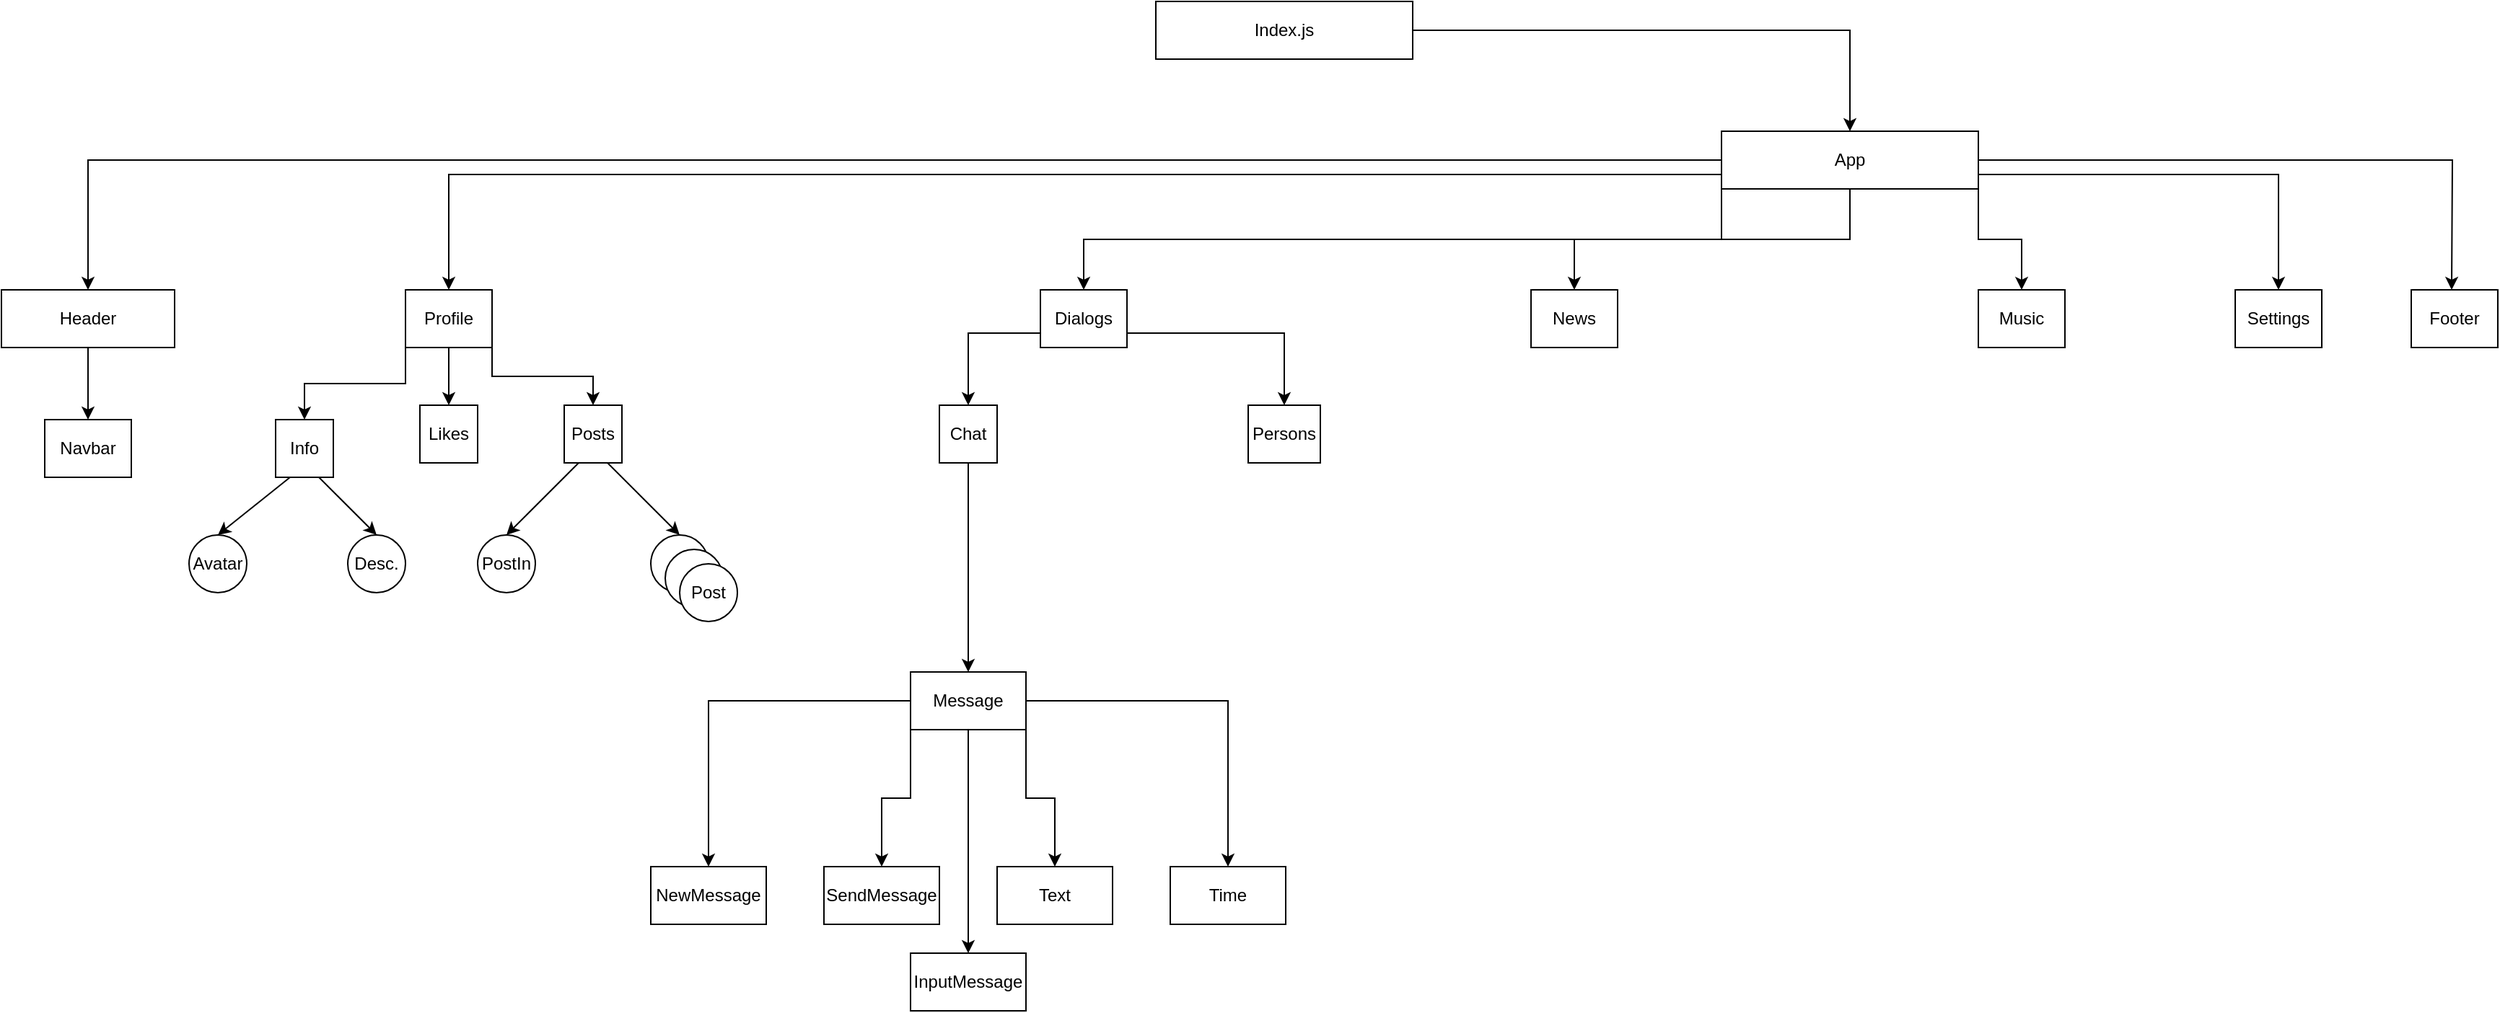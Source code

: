 <mxfile compressed="false" version="14.5.1" type="github">
  <diagram id="RkxR9PHCgIn5iF0d7TF5" name="Page-1">
    <mxGraphModel dx="3036" dy="768" grid="1" gridSize="10" guides="1" tooltips="1" connect="1" arrows="1" fold="1" page="1" pageScale="1" pageWidth="827" pageHeight="1169" math="0" shadow="0">
      <root>
        <mxCell id="0" />
        <mxCell id="1" parent="0" />
        <mxCell id="8zug2v-V4Lu9-w7fZki3-29" style="edgeStyle=orthogonalEdgeStyle;rounded=0;orthogonalLoop=1;jettySize=auto;html=1;exitX=0;exitY=0.5;exitDx=0;exitDy=0;entryX=0.5;entryY=0;entryDx=0;entryDy=0;" parent="1" source="8zug2v-V4Lu9-w7fZki3-19" target="8zug2v-V4Lu9-w7fZki3-21" edge="1">
          <mxGeometry relative="1" as="geometry" />
        </mxCell>
        <mxCell id="8zug2v-V4Lu9-w7fZki3-30" style="edgeStyle=orthogonalEdgeStyle;rounded=0;orthogonalLoop=1;jettySize=auto;html=1;exitX=0;exitY=0.75;exitDx=0;exitDy=0;entryX=0.5;entryY=0;entryDx=0;entryDy=0;" parent="1" source="8zug2v-V4Lu9-w7fZki3-19" target="8zug2v-V4Lu9-w7fZki3-22" edge="1">
          <mxGeometry relative="1" as="geometry" />
        </mxCell>
        <mxCell id="8zug2v-V4Lu9-w7fZki3-31" style="edgeStyle=orthogonalEdgeStyle;rounded=0;orthogonalLoop=1;jettySize=auto;html=1;exitX=0;exitY=1;exitDx=0;exitDy=0;entryX=0.5;entryY=0;entryDx=0;entryDy=0;" parent="1" source="8zug2v-V4Lu9-w7fZki3-19" target="8zug2v-V4Lu9-w7fZki3-20" edge="1">
          <mxGeometry relative="1" as="geometry" />
        </mxCell>
        <mxCell id="8zug2v-V4Lu9-w7fZki3-32" style="edgeStyle=orthogonalEdgeStyle;rounded=0;orthogonalLoop=1;jettySize=auto;html=1;exitX=0.5;exitY=1;exitDx=0;exitDy=0;entryX=0.5;entryY=0;entryDx=0;entryDy=0;" parent="1" source="8zug2v-V4Lu9-w7fZki3-19" target="8zug2v-V4Lu9-w7fZki3-23" edge="1">
          <mxGeometry relative="1" as="geometry" />
        </mxCell>
        <mxCell id="8zug2v-V4Lu9-w7fZki3-33" style="edgeStyle=orthogonalEdgeStyle;rounded=0;orthogonalLoop=1;jettySize=auto;html=1;exitX=1;exitY=1;exitDx=0;exitDy=0;entryX=0.5;entryY=0;entryDx=0;entryDy=0;" parent="1" source="8zug2v-V4Lu9-w7fZki3-19" target="8zug2v-V4Lu9-w7fZki3-26" edge="1">
          <mxGeometry relative="1" as="geometry" />
        </mxCell>
        <mxCell id="8zug2v-V4Lu9-w7fZki3-34" style="edgeStyle=orthogonalEdgeStyle;rounded=0;orthogonalLoop=1;jettySize=auto;html=1;exitX=1;exitY=0.75;exitDx=0;exitDy=0;entryX=0.5;entryY=0;entryDx=0;entryDy=0;" parent="1" source="8zug2v-V4Lu9-w7fZki3-19" target="8zug2v-V4Lu9-w7fZki3-25" edge="1">
          <mxGeometry relative="1" as="geometry" />
        </mxCell>
        <mxCell id="8zug2v-V4Lu9-w7fZki3-35" style="edgeStyle=orthogonalEdgeStyle;rounded=0;orthogonalLoop=1;jettySize=auto;html=1;exitX=1;exitY=0.5;exitDx=0;exitDy=0;entryX=0.5;entryY=0;entryDx=0;entryDy=0;" parent="1" source="8zug2v-V4Lu9-w7fZki3-19" edge="1">
          <mxGeometry relative="1" as="geometry">
            <mxPoint x="788.0" y="320" as="targetPoint" />
          </mxGeometry>
        </mxCell>
        <mxCell id="8zug2v-V4Lu9-w7fZki3-19" value="App" style="rounded=0;whiteSpace=wrap;html=1;" parent="1" vertex="1">
          <mxGeometry x="282" y="210" width="178" height="40" as="geometry" />
        </mxCell>
        <mxCell id="O2dhjE2-FLxPkk-Ej-sA-11" style="edgeStyle=orthogonalEdgeStyle;rounded=0;orthogonalLoop=1;jettySize=auto;html=1;exitX=0;exitY=0.75;exitDx=0;exitDy=0;entryX=0.5;entryY=0;entryDx=0;entryDy=0;" parent="1" source="8zug2v-V4Lu9-w7fZki3-20" target="O2dhjE2-FLxPkk-Ej-sA-9" edge="1">
          <mxGeometry relative="1" as="geometry" />
        </mxCell>
        <mxCell id="O2dhjE2-FLxPkk-Ej-sA-12" style="edgeStyle=orthogonalEdgeStyle;rounded=0;orthogonalLoop=1;jettySize=auto;html=1;exitX=1;exitY=0.75;exitDx=0;exitDy=0;entryX=0.5;entryY=0;entryDx=0;entryDy=0;" parent="1" source="8zug2v-V4Lu9-w7fZki3-20" target="O2dhjE2-FLxPkk-Ej-sA-10" edge="1">
          <mxGeometry relative="1" as="geometry" />
        </mxCell>
        <mxCell id="8zug2v-V4Lu9-w7fZki3-20" value="Dialogs" style="rounded=0;whiteSpace=wrap;html=1;" parent="1" vertex="1">
          <mxGeometry x="-190" y="320" width="60" height="40" as="geometry" />
        </mxCell>
        <mxCell id="8zug2v-V4Lu9-w7fZki3-37" style="edgeStyle=orthogonalEdgeStyle;rounded=0;orthogonalLoop=1;jettySize=auto;html=1;exitX=0.5;exitY=1;exitDx=0;exitDy=0;entryX=0.5;entryY=0;entryDx=0;entryDy=0;" parent="1" source="8zug2v-V4Lu9-w7fZki3-21" target="8zug2v-V4Lu9-w7fZki3-36" edge="1">
          <mxGeometry relative="1" as="geometry" />
        </mxCell>
        <mxCell id="8zug2v-V4Lu9-w7fZki3-21" value="Header" style="rounded=0;whiteSpace=wrap;html=1;" parent="1" vertex="1">
          <mxGeometry x="-910" y="320" width="120" height="40" as="geometry" />
        </mxCell>
        <mxCell id="8zug2v-V4Lu9-w7fZki3-53" style="edgeStyle=orthogonalEdgeStyle;rounded=0;orthogonalLoop=1;jettySize=auto;html=1;exitX=0;exitY=1;exitDx=0;exitDy=0;entryX=0.5;entryY=0;entryDx=0;entryDy=0;" parent="1" source="8zug2v-V4Lu9-w7fZki3-22" target="8zug2v-V4Lu9-w7fZki3-38" edge="1">
          <mxGeometry relative="1" as="geometry" />
        </mxCell>
        <mxCell id="8zug2v-V4Lu9-w7fZki3-54" style="edgeStyle=orthogonalEdgeStyle;rounded=0;orthogonalLoop=1;jettySize=auto;html=1;exitX=0.5;exitY=1;exitDx=0;exitDy=0;entryX=0.5;entryY=0;entryDx=0;entryDy=0;" parent="1" source="8zug2v-V4Lu9-w7fZki3-22" target="8zug2v-V4Lu9-w7fZki3-39" edge="1">
          <mxGeometry relative="1" as="geometry" />
        </mxCell>
        <mxCell id="8zug2v-V4Lu9-w7fZki3-55" style="edgeStyle=orthogonalEdgeStyle;rounded=0;orthogonalLoop=1;jettySize=auto;html=1;exitX=1;exitY=1;exitDx=0;exitDy=0;entryX=0.5;entryY=0;entryDx=0;entryDy=0;" parent="1" source="8zug2v-V4Lu9-w7fZki3-22" target="8zug2v-V4Lu9-w7fZki3-40" edge="1">
          <mxGeometry relative="1" as="geometry" />
        </mxCell>
        <mxCell id="8zug2v-V4Lu9-w7fZki3-22" value="Profile" style="rounded=0;whiteSpace=wrap;html=1;" parent="1" vertex="1">
          <mxGeometry x="-630" y="320" width="60" height="40" as="geometry" />
        </mxCell>
        <mxCell id="8zug2v-V4Lu9-w7fZki3-23" value="News" style="rounded=0;whiteSpace=wrap;html=1;" parent="1" vertex="1">
          <mxGeometry x="150" y="320" width="60" height="40" as="geometry" />
        </mxCell>
        <mxCell id="8zug2v-V4Lu9-w7fZki3-24" value="Footer" style="rounded=0;whiteSpace=wrap;html=1;" parent="1" vertex="1">
          <mxGeometry x="760" y="320" width="60" height="40" as="geometry" />
        </mxCell>
        <mxCell id="8zug2v-V4Lu9-w7fZki3-25" value="Settings" style="rounded=0;whiteSpace=wrap;html=1;" parent="1" vertex="1">
          <mxGeometry x="638" y="320" width="60" height="40" as="geometry" />
        </mxCell>
        <mxCell id="8zug2v-V4Lu9-w7fZki3-26" value="Music" style="rounded=0;whiteSpace=wrap;html=1;" parent="1" vertex="1">
          <mxGeometry x="460" y="320" width="60" height="40" as="geometry" />
        </mxCell>
        <mxCell id="8zug2v-V4Lu9-w7fZki3-36" value="Navbar" style="rounded=0;whiteSpace=wrap;html=1;" parent="1" vertex="1">
          <mxGeometry x="-880" y="410" width="60" height="40" as="geometry" />
        </mxCell>
        <mxCell id="8zug2v-V4Lu9-w7fZki3-46" style="edgeStyle=none;rounded=0;orthogonalLoop=1;jettySize=auto;html=1;exitX=0.25;exitY=1;exitDx=0;exitDy=0;entryX=0.5;entryY=0;entryDx=0;entryDy=0;" parent="1" source="8zug2v-V4Lu9-w7fZki3-38" target="8zug2v-V4Lu9-w7fZki3-41" edge="1">
          <mxGeometry relative="1" as="geometry" />
        </mxCell>
        <mxCell id="8zug2v-V4Lu9-w7fZki3-48" style="edgeStyle=none;rounded=0;orthogonalLoop=1;jettySize=auto;html=1;exitX=0.75;exitY=1;exitDx=0;exitDy=0;entryX=0.5;entryY=0;entryDx=0;entryDy=0;" parent="1" source="8zug2v-V4Lu9-w7fZki3-38" target="8zug2v-V4Lu9-w7fZki3-43" edge="1">
          <mxGeometry relative="1" as="geometry" />
        </mxCell>
        <mxCell id="8zug2v-V4Lu9-w7fZki3-38" value="Info" style="rounded=0;whiteSpace=wrap;html=1;" parent="1" vertex="1">
          <mxGeometry x="-720" y="410" width="40" height="40" as="geometry" />
        </mxCell>
        <mxCell id="8zug2v-V4Lu9-w7fZki3-39" value="Likes" style="rounded=0;whiteSpace=wrap;html=1;" parent="1" vertex="1">
          <mxGeometry x="-620" y="400" width="40" height="40" as="geometry" />
        </mxCell>
        <mxCell id="8zug2v-V4Lu9-w7fZki3-51" style="edgeStyle=none;rounded=0;orthogonalLoop=1;jettySize=auto;html=1;exitX=0.75;exitY=1;exitDx=0;exitDy=0;entryX=0.5;entryY=0;entryDx=0;entryDy=0;" parent="1" source="8zug2v-V4Lu9-w7fZki3-40" target="8zug2v-V4Lu9-w7fZki3-50" edge="1">
          <mxGeometry relative="1" as="geometry" />
        </mxCell>
        <mxCell id="8zug2v-V4Lu9-w7fZki3-52" style="edgeStyle=none;rounded=0;orthogonalLoop=1;jettySize=auto;html=1;exitX=0.25;exitY=1;exitDx=0;exitDy=0;entryX=0.5;entryY=0;entryDx=0;entryDy=0;" parent="1" source="8zug2v-V4Lu9-w7fZki3-40" target="8zug2v-V4Lu9-w7fZki3-49" edge="1">
          <mxGeometry relative="1" as="geometry" />
        </mxCell>
        <mxCell id="8zug2v-V4Lu9-w7fZki3-40" value="Posts" style="rounded=0;whiteSpace=wrap;html=1;" parent="1" vertex="1">
          <mxGeometry x="-520" y="400" width="40" height="40" as="geometry" />
        </mxCell>
        <mxCell id="8zug2v-V4Lu9-w7fZki3-41" value="Avatar" style="ellipse;whiteSpace=wrap;html=1;" parent="1" vertex="1">
          <mxGeometry x="-780" y="490" width="40" height="40" as="geometry" />
        </mxCell>
        <mxCell id="8zug2v-V4Lu9-w7fZki3-43" value="&lt;span&gt;Desc.&lt;/span&gt;" style="ellipse;whiteSpace=wrap;html=1;" parent="1" vertex="1">
          <mxGeometry x="-670" y="490" width="40" height="40" as="geometry" />
        </mxCell>
        <mxCell id="8zug2v-V4Lu9-w7fZki3-49" value="PostIn" style="ellipse;whiteSpace=wrap;html=1;" parent="1" vertex="1">
          <mxGeometry x="-580" y="490" width="40" height="40" as="geometry" />
        </mxCell>
        <mxCell id="8zug2v-V4Lu9-w7fZki3-50" value="" style="ellipse;whiteSpace=wrap;html=1;" parent="1" vertex="1">
          <mxGeometry x="-460" y="490" width="40" height="40" as="geometry" />
        </mxCell>
        <mxCell id="8zug2v-V4Lu9-w7fZki3-59" style="edgeStyle=orthogonalEdgeStyle;rounded=0;orthogonalLoop=1;jettySize=auto;html=1;exitX=1;exitY=0.5;exitDx=0;exitDy=0;entryX=0.5;entryY=0;entryDx=0;entryDy=0;" parent="1" source="8zug2v-V4Lu9-w7fZki3-58" target="8zug2v-V4Lu9-w7fZki3-19" edge="1">
          <mxGeometry relative="1" as="geometry" />
        </mxCell>
        <mxCell id="8zug2v-V4Lu9-w7fZki3-58" value="Index.js" style="rounded=0;whiteSpace=wrap;html=1;" parent="1" vertex="1">
          <mxGeometry x="-110" y="120" width="178" height="40" as="geometry" />
        </mxCell>
        <mxCell id="O2dhjE2-FLxPkk-Ej-sA-7" value="" style="ellipse;whiteSpace=wrap;html=1;" parent="1" vertex="1">
          <mxGeometry x="-450" y="500" width="40" height="40" as="geometry" />
        </mxCell>
        <mxCell id="O2dhjE2-FLxPkk-Ej-sA-8" value="Post" style="ellipse;whiteSpace=wrap;html=1;" parent="1" vertex="1">
          <mxGeometry x="-440" y="510" width="40" height="40" as="geometry" />
        </mxCell>
        <mxCell id="O2dhjE2-FLxPkk-Ej-sA-14" style="edgeStyle=orthogonalEdgeStyle;rounded=0;orthogonalLoop=1;jettySize=auto;html=1;exitX=0.5;exitY=1;exitDx=0;exitDy=0;" parent="1" source="O2dhjE2-FLxPkk-Ej-sA-9" target="O2dhjE2-FLxPkk-Ej-sA-13" edge="1">
          <mxGeometry relative="1" as="geometry" />
        </mxCell>
        <mxCell id="O2dhjE2-FLxPkk-Ej-sA-9" value="Chat" style="rounded=0;whiteSpace=wrap;html=1;" parent="1" vertex="1">
          <mxGeometry x="-260" y="400" width="40" height="40" as="geometry" />
        </mxCell>
        <mxCell id="O2dhjE2-FLxPkk-Ej-sA-10" value="Persons" style="rounded=0;whiteSpace=wrap;html=1;" parent="1" vertex="1">
          <mxGeometry x="-46" y="400" width="50" height="40" as="geometry" />
        </mxCell>
        <mxCell id="O2dhjE2-FLxPkk-Ej-sA-19" style="edgeStyle=orthogonalEdgeStyle;rounded=0;orthogonalLoop=1;jettySize=auto;html=1;exitX=0;exitY=0.5;exitDx=0;exitDy=0;entryX=0.5;entryY=0;entryDx=0;entryDy=0;" parent="1" source="O2dhjE2-FLxPkk-Ej-sA-13" target="O2dhjE2-FLxPkk-Ej-sA-18" edge="1">
          <mxGeometry relative="1" as="geometry" />
        </mxCell>
        <mxCell id="O2dhjE2-FLxPkk-Ej-sA-20" style="edgeStyle=orthogonalEdgeStyle;rounded=0;orthogonalLoop=1;jettySize=auto;html=1;exitX=0;exitY=1;exitDx=0;exitDy=0;entryX=0.5;entryY=0;entryDx=0;entryDy=0;" parent="1" source="O2dhjE2-FLxPkk-Ej-sA-13" target="O2dhjE2-FLxPkk-Ej-sA-17" edge="1">
          <mxGeometry relative="1" as="geometry" />
        </mxCell>
        <mxCell id="O2dhjE2-FLxPkk-Ej-sA-21" style="edgeStyle=orthogonalEdgeStyle;rounded=0;orthogonalLoop=1;jettySize=auto;html=1;exitX=1;exitY=1;exitDx=0;exitDy=0;" parent="1" source="O2dhjE2-FLxPkk-Ej-sA-13" target="O2dhjE2-FLxPkk-Ej-sA-16" edge="1">
          <mxGeometry relative="1" as="geometry" />
        </mxCell>
        <mxCell id="O2dhjE2-FLxPkk-Ej-sA-22" style="edgeStyle=orthogonalEdgeStyle;rounded=0;orthogonalLoop=1;jettySize=auto;html=1;exitX=1;exitY=0.5;exitDx=0;exitDy=0;" parent="1" source="O2dhjE2-FLxPkk-Ej-sA-13" target="O2dhjE2-FLxPkk-Ej-sA-15" edge="1">
          <mxGeometry relative="1" as="geometry" />
        </mxCell>
        <mxCell id="thQmc4jaSkRspYlRTdTa-2" style="edgeStyle=orthogonalEdgeStyle;rounded=0;orthogonalLoop=1;jettySize=auto;html=1;exitX=0.5;exitY=1;exitDx=0;exitDy=0;entryX=0.5;entryY=0;entryDx=0;entryDy=0;" edge="1" parent="1" source="O2dhjE2-FLxPkk-Ej-sA-13" target="thQmc4jaSkRspYlRTdTa-1">
          <mxGeometry relative="1" as="geometry" />
        </mxCell>
        <mxCell id="O2dhjE2-FLxPkk-Ej-sA-13" value="Message" style="rounded=0;whiteSpace=wrap;html=1;" parent="1" vertex="1">
          <mxGeometry x="-280" y="585" width="80" height="40" as="geometry" />
        </mxCell>
        <mxCell id="O2dhjE2-FLxPkk-Ej-sA-15" value="Time" style="rounded=0;whiteSpace=wrap;html=1;" parent="1" vertex="1">
          <mxGeometry x="-100" y="720" width="80" height="40" as="geometry" />
        </mxCell>
        <mxCell id="O2dhjE2-FLxPkk-Ej-sA-16" value="Text" style="rounded=0;whiteSpace=wrap;html=1;" parent="1" vertex="1">
          <mxGeometry x="-220" y="720" width="80" height="40" as="geometry" />
        </mxCell>
        <mxCell id="O2dhjE2-FLxPkk-Ej-sA-17" value="SendMessage" style="rounded=0;whiteSpace=wrap;html=1;" parent="1" vertex="1">
          <mxGeometry x="-340" y="720" width="80" height="40" as="geometry" />
        </mxCell>
        <mxCell id="O2dhjE2-FLxPkk-Ej-sA-18" value="NewMessage" style="rounded=0;whiteSpace=wrap;html=1;" parent="1" vertex="1">
          <mxGeometry x="-460" y="720" width="80" height="40" as="geometry" />
        </mxCell>
        <mxCell id="thQmc4jaSkRspYlRTdTa-1" value="InputMessage" style="rounded=0;whiteSpace=wrap;html=1;" vertex="1" parent="1">
          <mxGeometry x="-280" y="780" width="80" height="40" as="geometry" />
        </mxCell>
      </root>
    </mxGraphModel>
  </diagram>
</mxfile>
